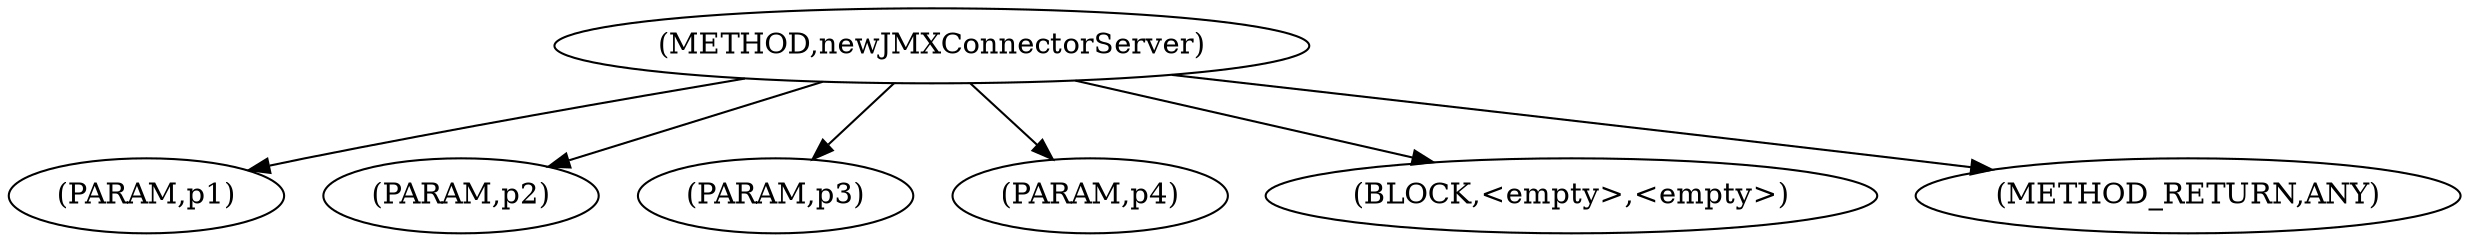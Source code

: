 digraph "newJMXConnectorServer" {  
"1406" [label = <(METHOD,newJMXConnectorServer)> ]
"1407" [label = <(PARAM,p1)> ]
"1408" [label = <(PARAM,p2)> ]
"1409" [label = <(PARAM,p3)> ]
"1410" [label = <(PARAM,p4)> ]
"1411" [label = <(BLOCK,&lt;empty&gt;,&lt;empty&gt;)> ]
"1412" [label = <(METHOD_RETURN,ANY)> ]
  "1406" -> "1407" 
  "1406" -> "1411" 
  "1406" -> "1408" 
  "1406" -> "1412" 
  "1406" -> "1409" 
  "1406" -> "1410" 
}
